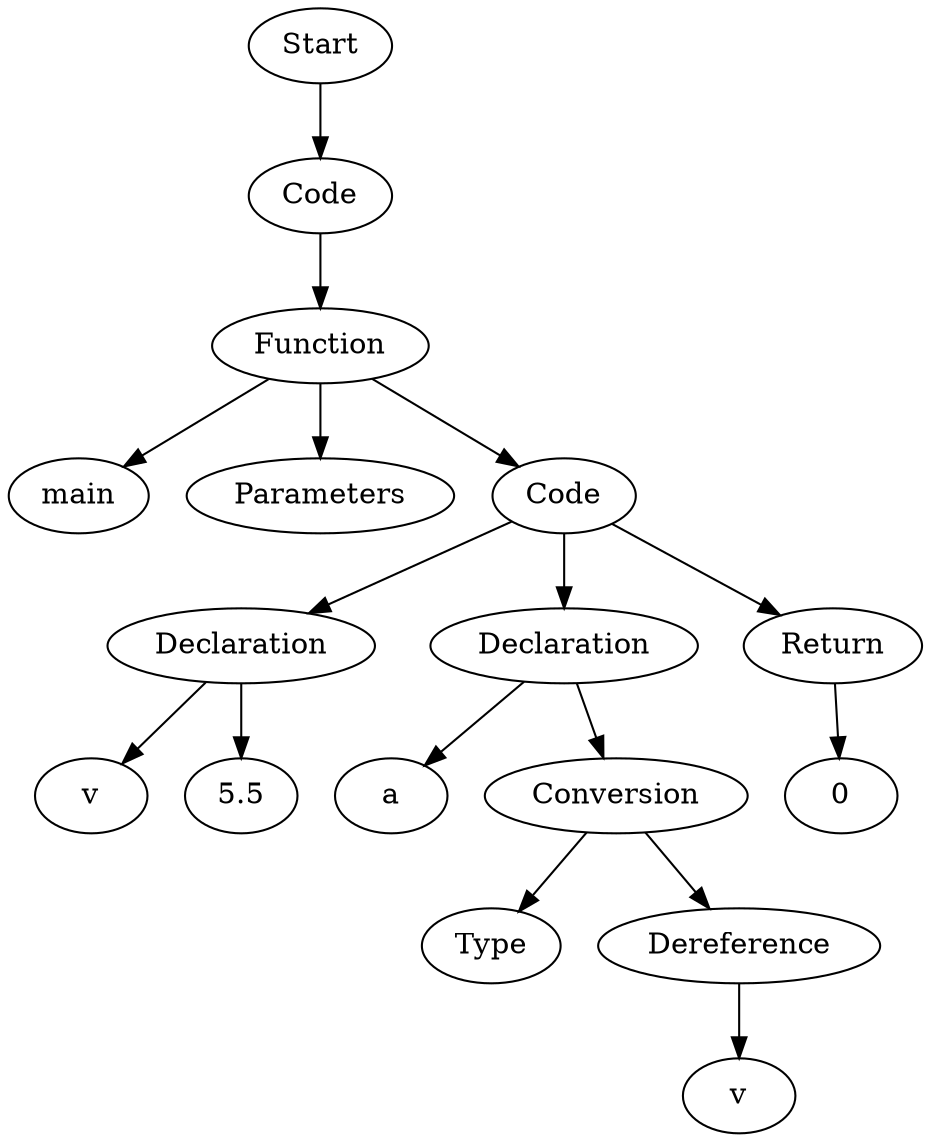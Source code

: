 digraph AST {
  "123352512836320" [label="Start"];
  "123352512836320" -> "123352512838288";
  "123352512838288" [label="Code"];
  "123352512838288" -> "123352512826240";
  "123352512826240" [label="Function"];
  "123352512826240" -> "123352512835840";
  "123352512826240" -> "123352512834160";
  "123352512826240" -> "123352512833104";
  "123352512835840" [label="main"];
  "123352512834160" [label="Parameters"];
  "123352512833104" [label="Code"];
  "123352512833104" -> "123352512838144";
  "123352512833104" -> "123352512838576";
  "123352512833104" -> "123352512938096";
  "123352512838144" [label="Declaration"];
  "123352512838144" -> "123352512833056";
  "123352512838144" -> "123352512838480";
  "123352512833056" [label="v"];
  "123352512838480" [label="5.5"];
  "123352512838576" [label="Declaration"];
  "123352512838576" -> "123352512836464";
  "123352512838576" -> "123352512939968";
  "123352512836464" [label="a"];
  "123352512939968" [label="Conversion"];
  "123352512939968" -> "123352512940016";
  "123352512939968" -> "123352512838096";
  "123352512940016" [label="Type"];
  "123352512838096" [label="Dereference"];
  "123352512838096" -> "123352512839488";
  "123352512839488" [label="v"];
  "123352512938096" [label="Return"];
  "123352512938096" -> "123352512938816";
  "123352512938816" [label="0"];
}
